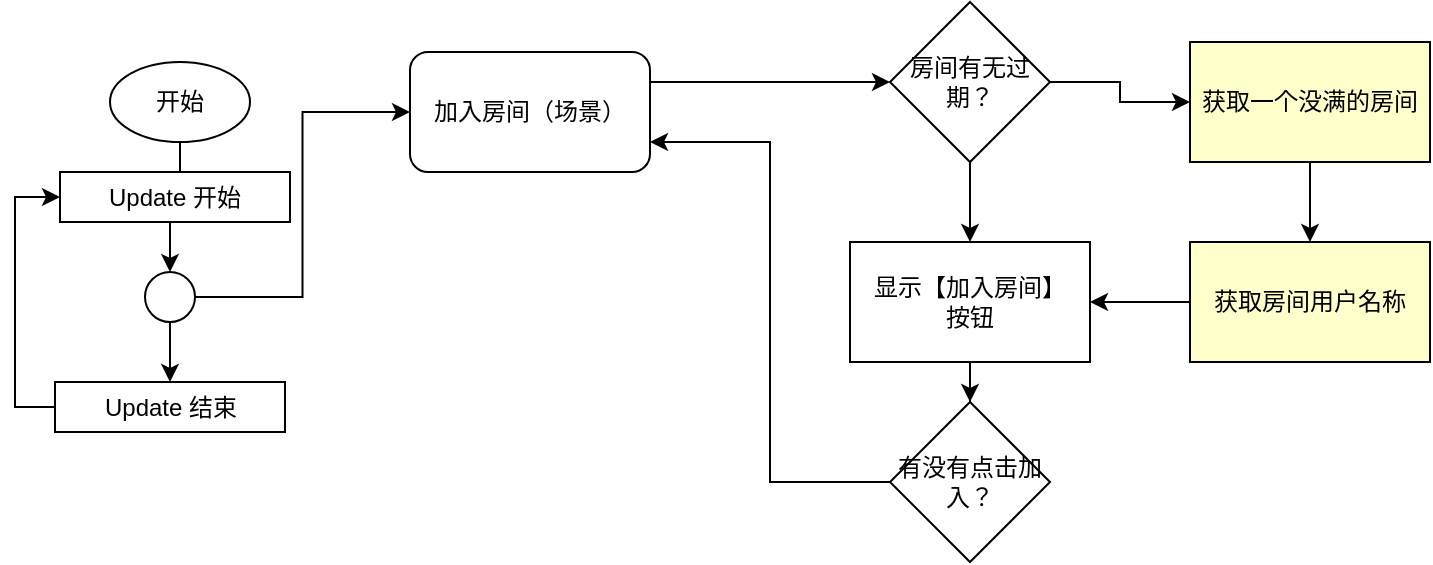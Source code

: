 <mxfile version="15.7.0" type="github">
  <diagram id="tRa1csH4-88LfmXuXKnR" name="Page-1">
    <mxGraphModel dx="764" dy="467" grid="1" gridSize="10" guides="1" tooltips="1" connect="1" arrows="1" fold="1" page="1" pageScale="1" pageWidth="827" pageHeight="1169" math="0" shadow="0">
      <root>
        <mxCell id="0" />
        <mxCell id="1" parent="0" />
        <mxCell id="4Wosh37YM3WKKmuV432c-3" value="" style="edgeStyle=orthogonalEdgeStyle;rounded=0;orthogonalLoop=1;jettySize=auto;html=1;" edge="1" parent="1" source="4Wosh37YM3WKKmuV432c-1" target="4Wosh37YM3WKKmuV432c-2">
          <mxGeometry relative="1" as="geometry" />
        </mxCell>
        <mxCell id="4Wosh37YM3WKKmuV432c-1" value="开始" style="ellipse;whiteSpace=wrap;html=1;" vertex="1" parent="1">
          <mxGeometry x="90" y="80" width="70" height="40" as="geometry" />
        </mxCell>
        <mxCell id="4Wosh37YM3WKKmuV432c-8" style="edgeStyle=orthogonalEdgeStyle;rounded=0;orthogonalLoop=1;jettySize=auto;html=1;exitX=0.5;exitY=1;exitDx=0;exitDy=0;entryX=0.5;entryY=0;entryDx=0;entryDy=0;" edge="1" parent="1" source="4Wosh37YM3WKKmuV432c-2" target="4Wosh37YM3WKKmuV432c-6">
          <mxGeometry relative="1" as="geometry" />
        </mxCell>
        <mxCell id="4Wosh37YM3WKKmuV432c-2" value="Update 开始" style="whiteSpace=wrap;html=1;" vertex="1" parent="1">
          <mxGeometry x="65" y="135" width="115" height="25" as="geometry" />
        </mxCell>
        <mxCell id="4Wosh37YM3WKKmuV432c-16" value="" style="edgeStyle=orthogonalEdgeStyle;rounded=0;orthogonalLoop=1;jettySize=auto;html=1;" edge="1" parent="1" source="4Wosh37YM3WKKmuV432c-4" target="4Wosh37YM3WKKmuV432c-15">
          <mxGeometry relative="1" as="geometry" />
        </mxCell>
        <mxCell id="4Wosh37YM3WKKmuV432c-4" value="获取一个没满的房间" style="whiteSpace=wrap;html=1;fillColor=#FFFFCC;" vertex="1" parent="1">
          <mxGeometry x="630" y="70" width="120" height="60" as="geometry" />
        </mxCell>
        <mxCell id="4Wosh37YM3WKKmuV432c-9" style="edgeStyle=orthogonalEdgeStyle;rounded=0;orthogonalLoop=1;jettySize=auto;html=1;exitX=1;exitY=0.5;exitDx=0;exitDy=0;entryX=0;entryY=0.5;entryDx=0;entryDy=0;" edge="1" parent="1" source="4Wosh37YM3WKKmuV432c-6" target="4Wosh37YM3WKKmuV432c-10">
          <mxGeometry relative="1" as="geometry" />
        </mxCell>
        <mxCell id="4Wosh37YM3WKKmuV432c-24" style="edgeStyle=orthogonalEdgeStyle;rounded=0;orthogonalLoop=1;jettySize=auto;html=1;exitX=0.5;exitY=1;exitDx=0;exitDy=0;entryX=0.5;entryY=0;entryDx=0;entryDy=0;" edge="1" parent="1" source="4Wosh37YM3WKKmuV432c-6" target="4Wosh37YM3WKKmuV432c-23">
          <mxGeometry relative="1" as="geometry" />
        </mxCell>
        <mxCell id="4Wosh37YM3WKKmuV432c-6" value="" style="ellipse;whiteSpace=wrap;html=1;aspect=fixed;" vertex="1" parent="1">
          <mxGeometry x="107.5" y="185" width="25" height="25" as="geometry" />
        </mxCell>
        <mxCell id="4Wosh37YM3WKKmuV432c-13" style="edgeStyle=orthogonalEdgeStyle;rounded=0;orthogonalLoop=1;jettySize=auto;html=1;exitX=1;exitY=0.25;exitDx=0;exitDy=0;" edge="1" parent="1" source="4Wosh37YM3WKKmuV432c-10" target="4Wosh37YM3WKKmuV432c-12">
          <mxGeometry relative="1" as="geometry" />
        </mxCell>
        <mxCell id="4Wosh37YM3WKKmuV432c-10" value="加入房间（场景）" style="rounded=1;whiteSpace=wrap;html=1;" vertex="1" parent="1">
          <mxGeometry x="240" y="75" width="120" height="60" as="geometry" />
        </mxCell>
        <mxCell id="4Wosh37YM3WKKmuV432c-14" style="edgeStyle=orthogonalEdgeStyle;rounded=0;orthogonalLoop=1;jettySize=auto;html=1;exitX=1;exitY=0.5;exitDx=0;exitDy=0;entryX=0;entryY=0.5;entryDx=0;entryDy=0;" edge="1" parent="1" source="4Wosh37YM3WKKmuV432c-12" target="4Wosh37YM3WKKmuV432c-4">
          <mxGeometry relative="1" as="geometry" />
        </mxCell>
        <mxCell id="4Wosh37YM3WKKmuV432c-19" style="edgeStyle=orthogonalEdgeStyle;rounded=0;orthogonalLoop=1;jettySize=auto;html=1;exitX=0.5;exitY=1;exitDx=0;exitDy=0;entryX=0.5;entryY=0;entryDx=0;entryDy=0;" edge="1" parent="1" source="4Wosh37YM3WKKmuV432c-12" target="4Wosh37YM3WKKmuV432c-17">
          <mxGeometry relative="1" as="geometry" />
        </mxCell>
        <mxCell id="4Wosh37YM3WKKmuV432c-12" value="房间有无过期？" style="rhombus;whiteSpace=wrap;html=1;" vertex="1" parent="1">
          <mxGeometry x="480" y="50" width="80" height="80" as="geometry" />
        </mxCell>
        <mxCell id="4Wosh37YM3WKKmuV432c-18" value="" style="edgeStyle=orthogonalEdgeStyle;rounded=0;orthogonalLoop=1;jettySize=auto;html=1;" edge="1" parent="1" source="4Wosh37YM3WKKmuV432c-15" target="4Wosh37YM3WKKmuV432c-17">
          <mxGeometry relative="1" as="geometry" />
        </mxCell>
        <mxCell id="4Wosh37YM3WKKmuV432c-15" value="获取房间用户名称" style="whiteSpace=wrap;html=1;fillColor=#FFFFCC;" vertex="1" parent="1">
          <mxGeometry x="630" y="170" width="120" height="60" as="geometry" />
        </mxCell>
        <mxCell id="4Wosh37YM3WKKmuV432c-21" value="" style="edgeStyle=orthogonalEdgeStyle;rounded=0;orthogonalLoop=1;jettySize=auto;html=1;" edge="1" parent="1" source="4Wosh37YM3WKKmuV432c-17" target="4Wosh37YM3WKKmuV432c-20">
          <mxGeometry relative="1" as="geometry" />
        </mxCell>
        <mxCell id="4Wosh37YM3WKKmuV432c-17" value="显示【加入房间】&lt;br&gt;按钮" style="whiteSpace=wrap;html=1;" vertex="1" parent="1">
          <mxGeometry x="460" y="170" width="120" height="60" as="geometry" />
        </mxCell>
        <mxCell id="4Wosh37YM3WKKmuV432c-22" style="edgeStyle=orthogonalEdgeStyle;rounded=0;orthogonalLoop=1;jettySize=auto;html=1;exitX=0;exitY=0.5;exitDx=0;exitDy=0;entryX=1;entryY=0.75;entryDx=0;entryDy=0;" edge="1" parent="1" source="4Wosh37YM3WKKmuV432c-20" target="4Wosh37YM3WKKmuV432c-10">
          <mxGeometry relative="1" as="geometry" />
        </mxCell>
        <mxCell id="4Wosh37YM3WKKmuV432c-20" value="有没有点击加入？" style="rhombus;whiteSpace=wrap;html=1;" vertex="1" parent="1">
          <mxGeometry x="480" y="250" width="80" height="80" as="geometry" />
        </mxCell>
        <mxCell id="4Wosh37YM3WKKmuV432c-26" style="edgeStyle=orthogonalEdgeStyle;rounded=0;orthogonalLoop=1;jettySize=auto;html=1;exitX=0;exitY=0.5;exitDx=0;exitDy=0;entryX=0;entryY=0.5;entryDx=0;entryDy=0;" edge="1" parent="1" source="4Wosh37YM3WKKmuV432c-23" target="4Wosh37YM3WKKmuV432c-2">
          <mxGeometry relative="1" as="geometry" />
        </mxCell>
        <mxCell id="4Wosh37YM3WKKmuV432c-23" value="Update 结束" style="whiteSpace=wrap;html=1;" vertex="1" parent="1">
          <mxGeometry x="62.5" y="240" width="115" height="25" as="geometry" />
        </mxCell>
      </root>
    </mxGraphModel>
  </diagram>
</mxfile>
